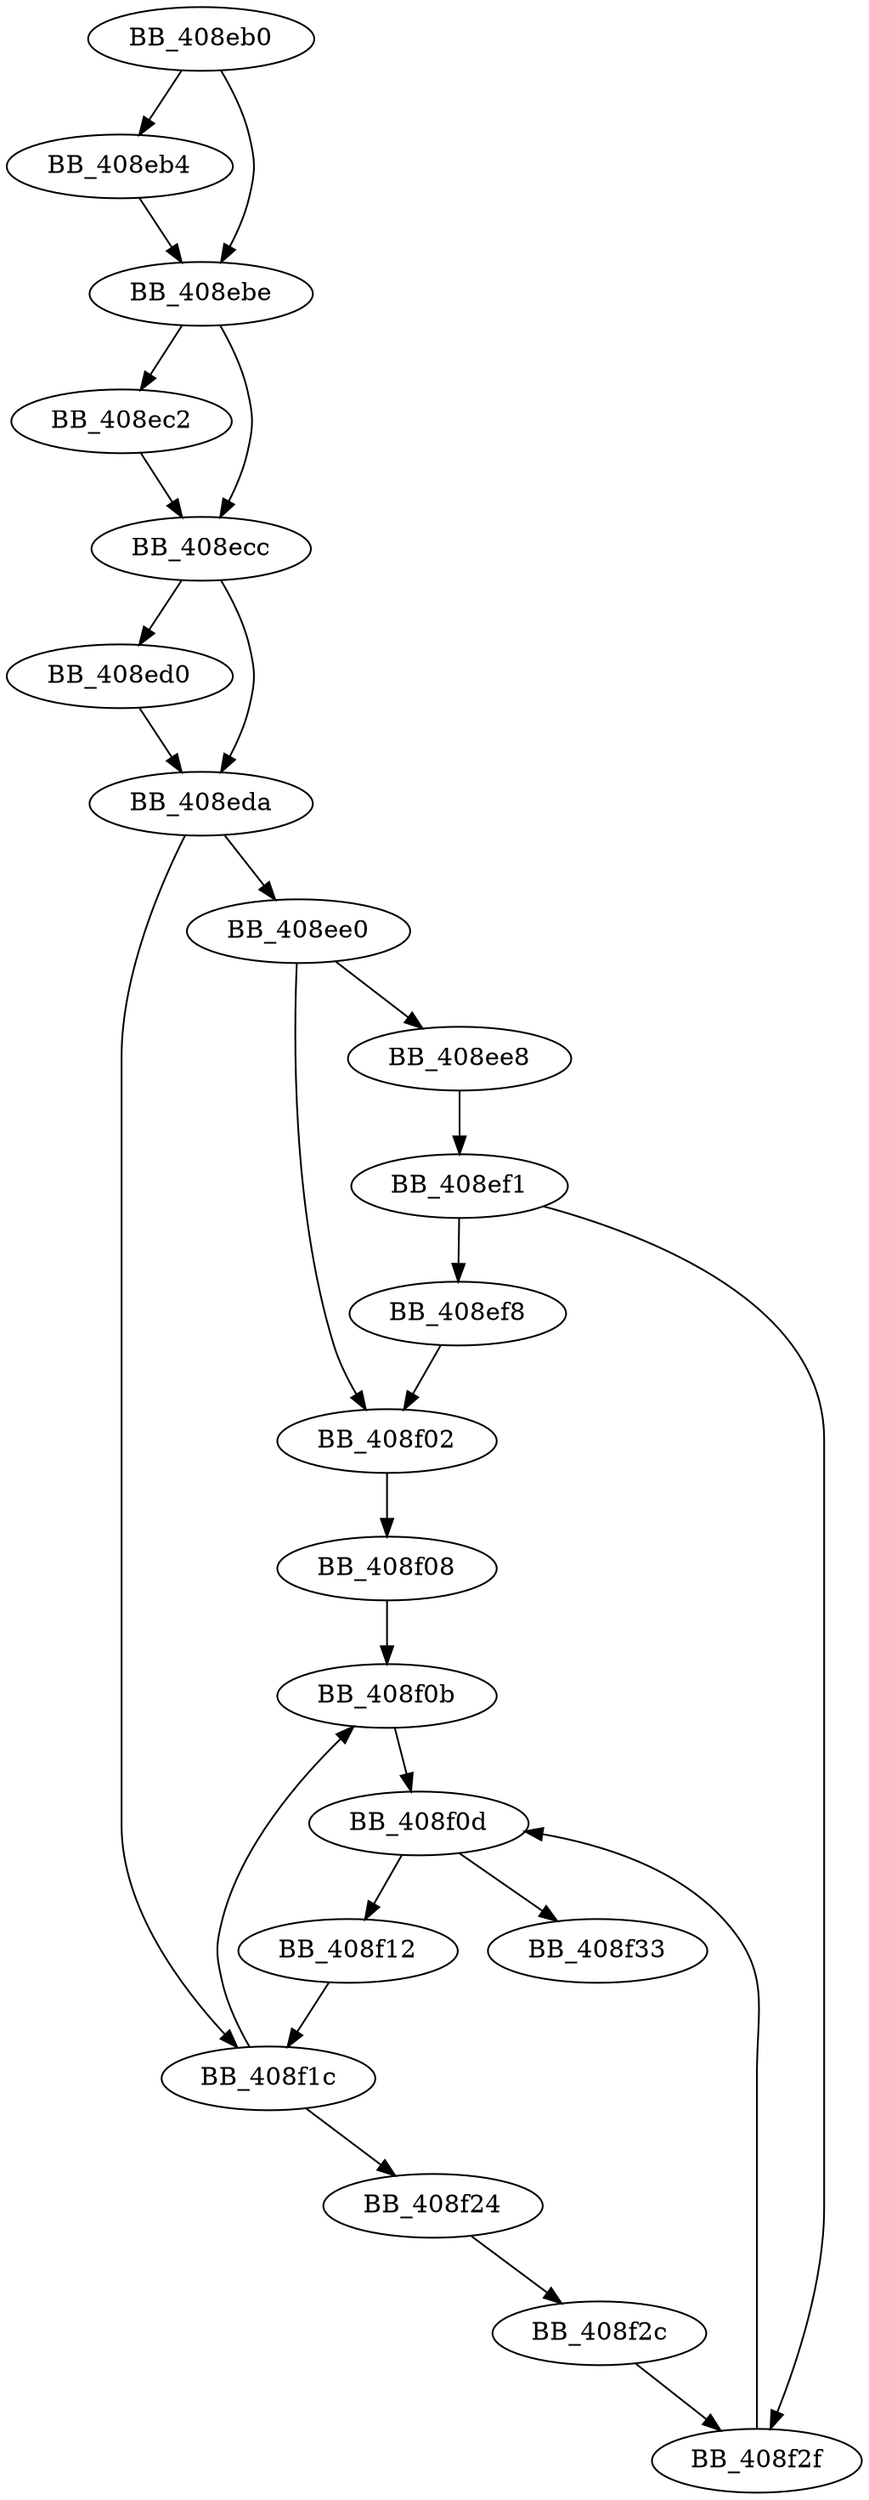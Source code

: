 DiGraph sub_408EB0{
BB_408eb0->BB_408eb4
BB_408eb0->BB_408ebe
BB_408eb4->BB_408ebe
BB_408ebe->BB_408ec2
BB_408ebe->BB_408ecc
BB_408ec2->BB_408ecc
BB_408ecc->BB_408ed0
BB_408ecc->BB_408eda
BB_408ed0->BB_408eda
BB_408eda->BB_408ee0
BB_408eda->BB_408f1c
BB_408ee0->BB_408ee8
BB_408ee0->BB_408f02
BB_408ee8->BB_408ef1
BB_408ef1->BB_408ef8
BB_408ef1->BB_408f2f
BB_408ef8->BB_408f02
BB_408f02->BB_408f08
BB_408f08->BB_408f0b
BB_408f0b->BB_408f0d
BB_408f0d->BB_408f12
BB_408f0d->BB_408f33
BB_408f12->BB_408f1c
BB_408f1c->BB_408f0b
BB_408f1c->BB_408f24
BB_408f24->BB_408f2c
BB_408f2c->BB_408f2f
BB_408f2f->BB_408f0d
}
